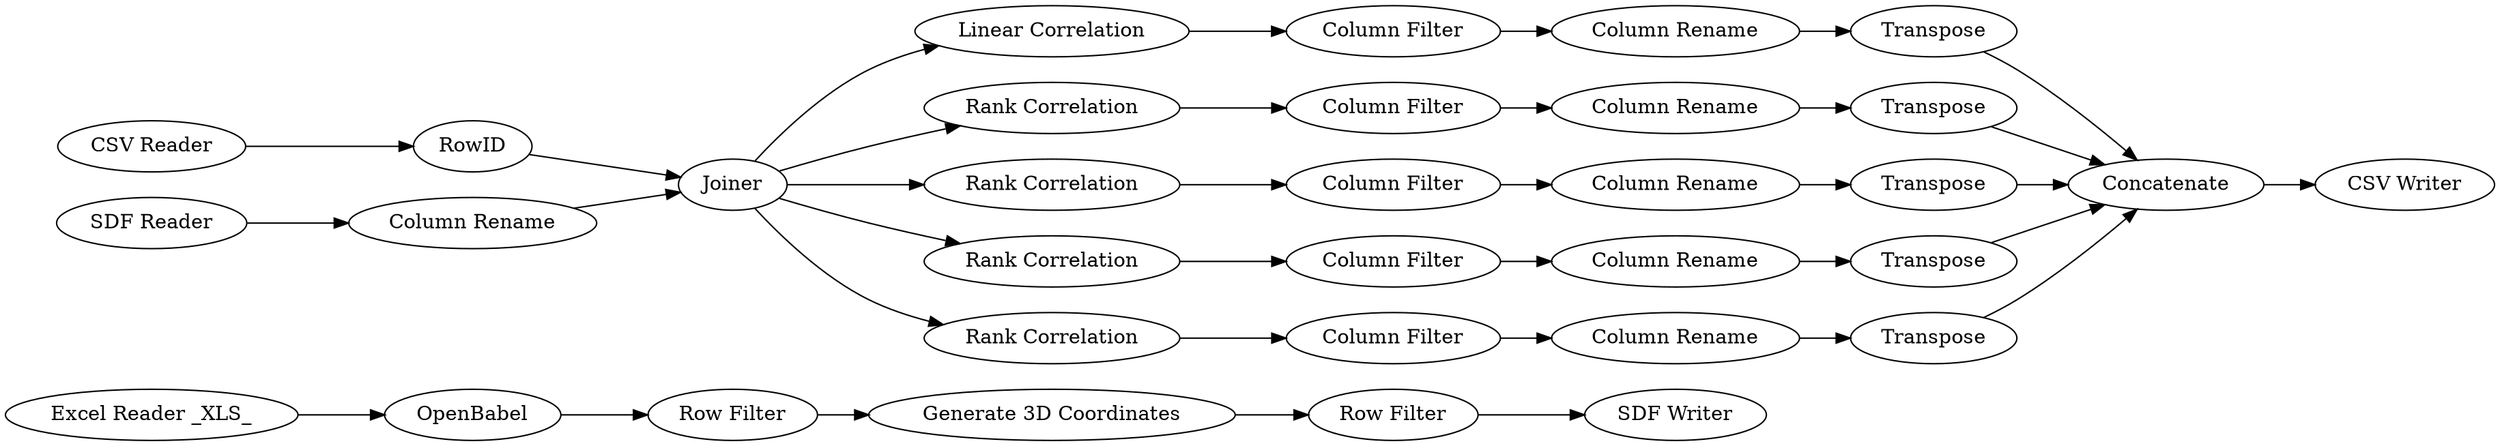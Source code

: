 digraph {
	1 [label="Excel Reader _XLS_"]
	2 [label=OpenBabel]
	3 [label="Generate 3D Coordinates"]
	4 [label="Row Filter"]
	5 [label="SDF Writer"]
	6 [label="Row Filter"]
	7 [label="CSV Reader"]
	8 [label="SDF Reader"]
	9 [label=Joiner]
	10 [label=RowID]
	11 [label="Linear Correlation"]
	12 [label="Rank Correlation"]
	13 [label="Column Rename"]
	14 [label="Rank Correlation"]
	15 [label="Rank Correlation"]
	16 [label="Rank Correlation"]
	17 [label="Column Rename"]
	18 [label="Column Rename"]
	19 [label="Column Rename"]
	20 [label="Column Rename"]
	21 [label="Column Rename"]
	22 [label=Concatenate]
	23 [label="Column Filter"]
	24 [label=Transpose]
	25 [label="Column Filter"]
	26 [label="Column Filter"]
	27 [label="Column Filter"]
	28 [label="Column Filter"]
	29 [label=Transpose]
	30 [label=Transpose]
	31 [label=Transpose]
	32 [label=Transpose]
	33 [label="CSV Writer"]
	1 -> 2
	2 -> 4
	3 -> 6
	4 -> 3
	6 -> 5
	7 -> 10
	8 -> 13
	9 -> 11
	9 -> 12
	9 -> 15
	9 -> 14
	9 -> 16
	10 -> 9
	11 -> 28
	12 -> 23
	13 -> 9
	14 -> 25
	15 -> 26
	16 -> 27
	17 -> 24
	18 -> 30
	19 -> 29
	20 -> 31
	21 -> 32
	22 -> 33
	23 -> 17
	24 -> 22
	25 -> 18
	26 -> 19
	27 -> 20
	28 -> 21
	29 -> 22
	30 -> 22
	31 -> 22
	32 -> 22
	rankdir=LR
}
